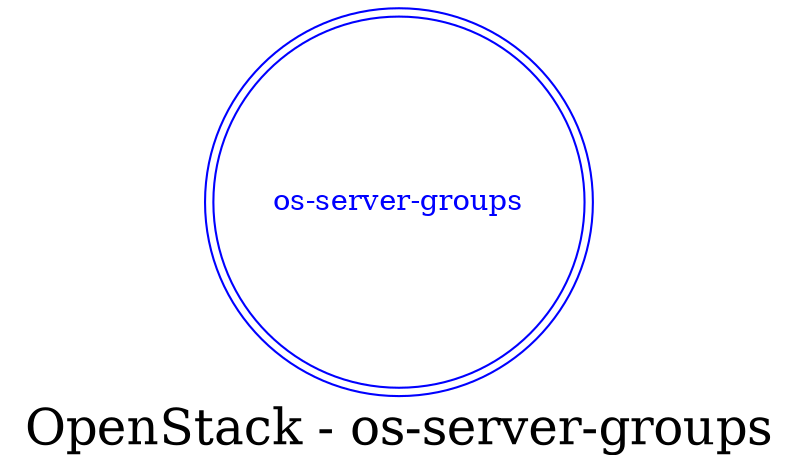 digraph LexiconGraph {
graph[label="OpenStack - os-server-groups", fontsize=24]
splines=true
"os-server-groups" [color=blue, fontcolor=blue, shape=doublecircle]
}
